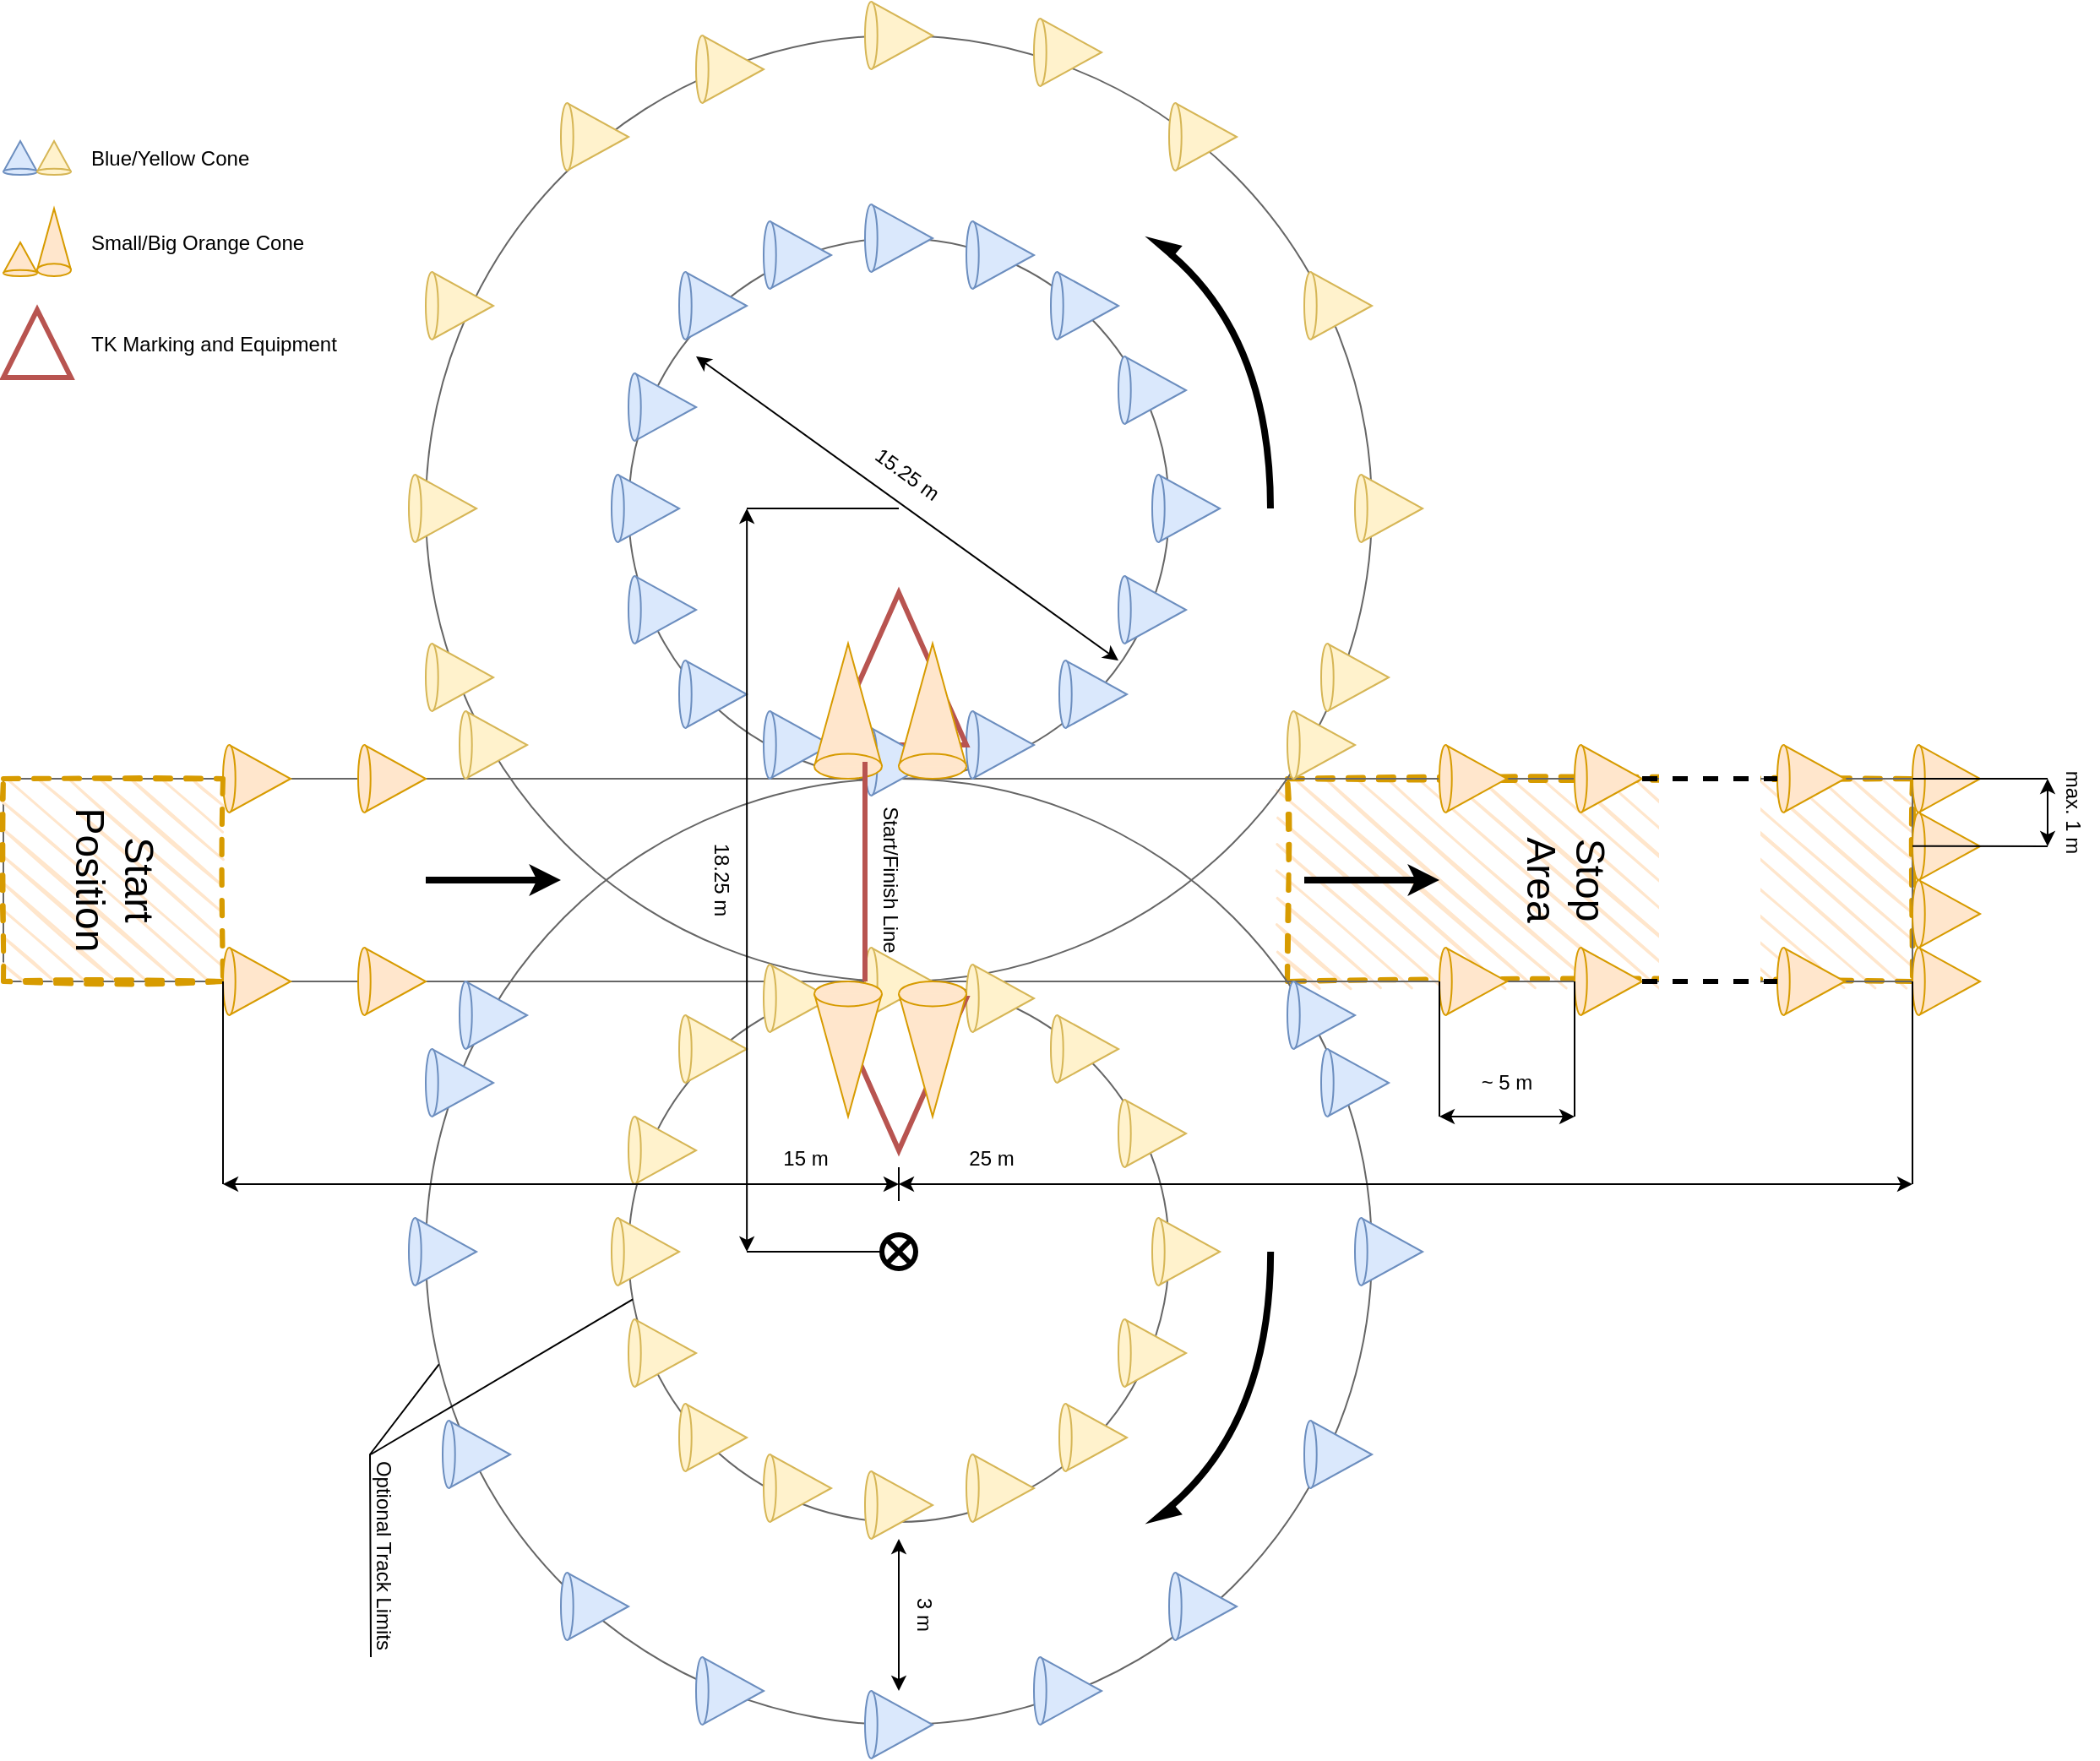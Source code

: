 <mxfile version="17.2.4" type="device"><diagram id="MuWoHAlohUoBWQjCXuMJ" name="Page-1"><mxGraphModel dx="2547" dy="1075" grid="1" gridSize="10" guides="1" tooltips="1" connect="1" arrows="1" fold="1" page="1" pageScale="1" pageWidth="827" pageHeight="1169" math="0" shadow="0"><root><mxCell id="0"/><mxCell id="1" parent="0"/><mxCell id="T4EGr6HUUiXSHYxvenh9-151" value="" style="group;rotation=90;" vertex="1" connectable="0" parent="1"><mxGeometry x="100" y="-60" width="1040" height="1240" as="geometry"/></mxCell><mxCell id="T4EGr6HUUiXSHYxvenh9-90" value="" style="rounded=0;whiteSpace=wrap;html=1;dashed=1;strokeWidth=3;fillColor=#ffe6cc;sketch=1;glass=0;strokeColor=#d79b00;rotation=90;" vertex="1" parent="T4EGr6HUUiXSHYxvenh9-151"><mxGeometry x="785" y="435" width="120" height="370" as="geometry"/></mxCell><mxCell id="T4EGr6HUUiXSHYxvenh9-86" value="" style="rounded=0;whiteSpace=wrap;html=1;sketch=0;strokeColor=#666666;strokeWidth=1;fillColor=none;fontColor=#333333;rotation=90;" vertex="1" parent="T4EGr6HUUiXSHYxvenh9-151"><mxGeometry x="405" y="55" width="120" height="1130" as="geometry"/></mxCell><mxCell id="T4EGr6HUUiXSHYxvenh9-7" value="" style="ellipse;whiteSpace=wrap;html=1;aspect=fixed;fillColor=none;strokeColor=#666666;sketch=0;fontColor=#333333;rotation=90;" vertex="1" parent="T4EGr6HUUiXSHYxvenh9-151"><mxGeometry x="150" y="560" width="560" height="560" as="geometry"/></mxCell><mxCell id="T4EGr6HUUiXSHYxvenh9-1" value="" style="verticalLabelPosition=bottom;verticalAlign=top;html=1;shape=mxgraph.basic.cone;fillColor=#ffe6cc;strokeColor=#d79b00;rotation=90;" vertex="1" parent="T4EGr6HUUiXSHYxvenh9-151"><mxGeometry x="30" y="540" width="40" height="40" as="geometry"/></mxCell><mxCell id="T4EGr6HUUiXSHYxvenh9-8" value="" style="ellipse;whiteSpace=wrap;html=1;aspect=fixed;fillColor=none;fontColor=#333333;strokeColor=#666666;rotation=90;" vertex="1" parent="T4EGr6HUUiXSHYxvenh9-151"><mxGeometry x="150" y="120" width="560" height="560" as="geometry"/></mxCell><mxCell id="oz5WxTa_yikLA2aM4Ti5-54" value="" style="rounded=0;whiteSpace=wrap;html=1;dashed=1;strokeWidth=3;fillColor=#ffe6cc;sketch=1;glass=0;strokeColor=#d79b00;rotation=90;" parent="T4EGr6HUUiXSHYxvenh9-151" vertex="1"><mxGeometry x="-95" y="555" width="120" height="130" as="geometry"/></mxCell><mxCell id="T4EGr6HUUiXSHYxvenh9-2" value="" style="verticalLabelPosition=bottom;verticalAlign=top;html=1;shape=mxgraph.basic.cone;fillColor=#ffe6cc;strokeColor=#d79b00;rotation=90;" vertex="1" parent="T4EGr6HUUiXSHYxvenh9-151"><mxGeometry x="30" y="660" width="40" height="40" as="geometry"/></mxCell><mxCell id="T4EGr6HUUiXSHYxvenh9-3" value="" style="verticalLabelPosition=bottom;verticalAlign=top;html=1;shape=mxgraph.basic.cone;fillColor=#ffe6cc;strokeColor=#d79b00;rotation=90;" vertex="1" parent="T4EGr6HUUiXSHYxvenh9-151"><mxGeometry x="110" y="540" width="40" height="40" as="geometry"/></mxCell><mxCell id="T4EGr6HUUiXSHYxvenh9-4" value="" style="verticalLabelPosition=bottom;verticalAlign=top;html=1;shape=mxgraph.basic.cone;fillColor=#ffe6cc;strokeColor=#d79b00;rotation=90;" vertex="1" parent="T4EGr6HUUiXSHYxvenh9-151"><mxGeometry x="110" y="660" width="40" height="40" as="geometry"/></mxCell><mxCell id="T4EGr6HUUiXSHYxvenh9-5" value="" style="ellipse;whiteSpace=wrap;html=1;aspect=fixed;fillColor=none;fontColor=#333333;strokeColor=#666666;rotation=90;" vertex="1" parent="T4EGr6HUUiXSHYxvenh9-151"><mxGeometry x="270" y="680" width="320" height="320" as="geometry"/></mxCell><mxCell id="T4EGr6HUUiXSHYxvenh9-9" value="" style="ellipse;whiteSpace=wrap;html=1;aspect=fixed;fillColor=none;fontColor=#333333;strokeColor=#666666;rotation=90;" vertex="1" parent="T4EGr6HUUiXSHYxvenh9-151"><mxGeometry x="270" y="240" width="320" height="320" as="geometry"/></mxCell><mxCell id="T4EGr6HUUiXSHYxvenh9-10" value="" style="verticalLabelPosition=bottom;verticalAlign=top;html=1;shape=mxgraph.basic.cone;fillColor=#fff2cc;strokeColor=#d6b656;rotation=90;" vertex="1" parent="T4EGr6HUUiXSHYxvenh9-151"><mxGeometry x="170" y="520" width="40" height="40" as="geometry"/></mxCell><mxCell id="T4EGr6HUUiXSHYxvenh9-11" value="" style="verticalLabelPosition=bottom;verticalAlign=top;html=1;shape=mxgraph.basic.cone;fillColor=#fff2cc;strokeColor=#d6b656;rotation=90;" vertex="1" parent="T4EGr6HUUiXSHYxvenh9-151"><mxGeometry x="150" y="480" width="40" height="40" as="geometry"/></mxCell><mxCell id="T4EGr6HUUiXSHYxvenh9-12" value="" style="verticalLabelPosition=bottom;verticalAlign=top;html=1;shape=mxgraph.basic.cone;fillColor=#dae8fc;strokeColor=#6c8ebf;rotation=90;" vertex="1" parent="T4EGr6HUUiXSHYxvenh9-151"><mxGeometry x="170" y="680" width="40" height="40" as="geometry"/></mxCell><mxCell id="T4EGr6HUUiXSHYxvenh9-13" value="" style="verticalLabelPosition=bottom;verticalAlign=top;html=1;shape=mxgraph.basic.cone;fillColor=#dae8fc;strokeColor=#6c8ebf;rotation=90;" vertex="1" parent="T4EGr6HUUiXSHYxvenh9-151"><mxGeometry x="150" y="720" width="40" height="40" as="geometry"/></mxCell><mxCell id="T4EGr6HUUiXSHYxvenh9-14" value="" style="verticalLabelPosition=bottom;verticalAlign=top;html=1;shape=mxgraph.basic.cone;fillColor=#fff2cc;strokeColor=#d6b656;rotation=90;" vertex="1" parent="T4EGr6HUUiXSHYxvenh9-151"><mxGeometry x="660" y="520" width="40" height="40" as="geometry"/></mxCell><mxCell id="T4EGr6HUUiXSHYxvenh9-15" value="" style="verticalLabelPosition=bottom;verticalAlign=top;html=1;shape=mxgraph.basic.cone;fillColor=#fff2cc;strokeColor=#d6b656;rotation=90;" vertex="1" parent="T4EGr6HUUiXSHYxvenh9-151"><mxGeometry x="680" y="480" width="40" height="40" as="geometry"/></mxCell><mxCell id="T4EGr6HUUiXSHYxvenh9-16" value="" style="verticalLabelPosition=bottom;verticalAlign=top;html=1;shape=mxgraph.basic.cone;fillColor=#dae8fc;strokeColor=#6c8ebf;rotation=90;" vertex="1" parent="T4EGr6HUUiXSHYxvenh9-151"><mxGeometry x="660" y="680" width="40" height="40" as="geometry"/></mxCell><mxCell id="T4EGr6HUUiXSHYxvenh9-17" value="" style="verticalLabelPosition=bottom;verticalAlign=top;html=1;shape=mxgraph.basic.cone;fillColor=#dae8fc;strokeColor=#6c8ebf;rotation=90;" vertex="1" parent="T4EGr6HUUiXSHYxvenh9-151"><mxGeometry x="680" y="720" width="40" height="40" as="geometry"/></mxCell><mxCell id="T4EGr6HUUiXSHYxvenh9-18" value="" style="verticalLabelPosition=bottom;verticalAlign=top;html=1;shape=mxgraph.basic.cone;fillColor=#dae8fc;strokeColor=#6c8ebf;rotation=90;" vertex="1" parent="T4EGr6HUUiXSHYxvenh9-151"><mxGeometry x="700" y="820" width="40" height="40" as="geometry"/></mxCell><mxCell id="T4EGr6HUUiXSHYxvenh9-19" value="" style="verticalLabelPosition=bottom;verticalAlign=top;html=1;shape=mxgraph.basic.cone;fillColor=#dae8fc;strokeColor=#6c8ebf;rotation=90;" vertex="1" parent="T4EGr6HUUiXSHYxvenh9-151"><mxGeometry x="140" y="820" width="40" height="40" as="geometry"/></mxCell><mxCell id="T4EGr6HUUiXSHYxvenh9-20" value="" style="verticalLabelPosition=bottom;verticalAlign=top;html=1;shape=mxgraph.basic.cone;fillColor=#dae8fc;strokeColor=#6c8ebf;rotation=90;" vertex="1" parent="T4EGr6HUUiXSHYxvenh9-151"><mxGeometry x="410" y="1100" width="40" height="40" as="geometry"/></mxCell><mxCell id="T4EGr6HUUiXSHYxvenh9-21" value="" style="verticalLabelPosition=bottom;verticalAlign=top;html=1;shape=mxgraph.basic.cone;fillColor=#dae8fc;strokeColor=#6c8ebf;rotation=90;" vertex="1" parent="T4EGr6HUUiXSHYxvenh9-151"><mxGeometry x="510" y="1080" width="40" height="40" as="geometry"/></mxCell><mxCell id="T4EGr6HUUiXSHYxvenh9-22" value="" style="verticalLabelPosition=bottom;verticalAlign=top;html=1;shape=mxgraph.basic.cone;fillColor=#dae8fc;strokeColor=#6c8ebf;rotation=90;" vertex="1" parent="T4EGr6HUUiXSHYxvenh9-151"><mxGeometry x="590" y="1030" width="40" height="40" as="geometry"/></mxCell><mxCell id="T4EGr6HUUiXSHYxvenh9-23" value="" style="verticalLabelPosition=bottom;verticalAlign=top;html=1;shape=mxgraph.basic.cone;fillColor=#dae8fc;strokeColor=#6c8ebf;rotation=90;" vertex="1" parent="T4EGr6HUUiXSHYxvenh9-151"><mxGeometry x="670" y="940" width="40" height="40" as="geometry"/></mxCell><mxCell id="T4EGr6HUUiXSHYxvenh9-24" value="" style="verticalLabelPosition=bottom;verticalAlign=top;html=1;shape=mxgraph.basic.cone;fillColor=#dae8fc;strokeColor=#6c8ebf;rotation=90;" vertex="1" parent="T4EGr6HUUiXSHYxvenh9-151"><mxGeometry x="310" y="1080" width="40" height="40" as="geometry"/></mxCell><mxCell id="T4EGr6HUUiXSHYxvenh9-25" value="" style="verticalLabelPosition=bottom;verticalAlign=top;html=1;shape=mxgraph.basic.cone;fillColor=#dae8fc;strokeColor=#6c8ebf;rotation=90;" vertex="1" parent="T4EGr6HUUiXSHYxvenh9-151"><mxGeometry x="230" y="1030" width="40" height="40" as="geometry"/></mxCell><mxCell id="T4EGr6HUUiXSHYxvenh9-26" value="" style="verticalLabelPosition=bottom;verticalAlign=top;html=1;shape=mxgraph.basic.cone;fillColor=#dae8fc;strokeColor=#6c8ebf;rotation=90;" vertex="1" parent="T4EGr6HUUiXSHYxvenh9-151"><mxGeometry x="160" y="940" width="40" height="40" as="geometry"/></mxCell><mxCell id="T4EGr6HUUiXSHYxvenh9-27" value="" style="verticalLabelPosition=bottom;verticalAlign=top;html=1;shape=mxgraph.basic.cone;fillColor=#fff2cc;strokeColor=#d6b656;rotation=90;" vertex="1" parent="T4EGr6HUUiXSHYxvenh9-151"><mxGeometry x="140" y="380" width="40" height="40" as="geometry"/></mxCell><mxCell id="T4EGr6HUUiXSHYxvenh9-28" value="" style="verticalLabelPosition=bottom;verticalAlign=top;html=1;shape=mxgraph.basic.cone;fillColor=#fff2cc;strokeColor=#d6b656;rotation=90;" vertex="1" parent="T4EGr6HUUiXSHYxvenh9-151"><mxGeometry x="700" y="380" width="40" height="40" as="geometry"/></mxCell><mxCell id="T4EGr6HUUiXSHYxvenh9-29" value="" style="verticalLabelPosition=bottom;verticalAlign=top;html=1;shape=mxgraph.basic.cone;fillColor=#fff2cc;strokeColor=#d6b656;rotation=90;" vertex="1" parent="T4EGr6HUUiXSHYxvenh9-151"><mxGeometry x="410" y="100" width="40" height="40" as="geometry"/></mxCell><mxCell id="T4EGr6HUUiXSHYxvenh9-30" value="" style="verticalLabelPosition=bottom;verticalAlign=top;html=1;shape=mxgraph.basic.cone;fillColor=#fff2cc;strokeColor=#d6b656;rotation=90;" vertex="1" parent="T4EGr6HUUiXSHYxvenh9-151"><mxGeometry x="510" y="110" width="40" height="40" as="geometry"/></mxCell><mxCell id="T4EGr6HUUiXSHYxvenh9-31" value="" style="verticalLabelPosition=bottom;verticalAlign=top;html=1;shape=mxgraph.basic.cone;fillColor=#fff2cc;strokeColor=#d6b656;rotation=90;" vertex="1" parent="T4EGr6HUUiXSHYxvenh9-151"><mxGeometry x="590" y="160" width="40" height="40" as="geometry"/></mxCell><mxCell id="T4EGr6HUUiXSHYxvenh9-32" value="" style="verticalLabelPosition=bottom;verticalAlign=top;html=1;shape=mxgraph.basic.cone;fillColor=#fff2cc;strokeColor=#d6b656;rotation=90;" vertex="1" parent="T4EGr6HUUiXSHYxvenh9-151"><mxGeometry x="670" y="260" width="40" height="40" as="geometry"/></mxCell><mxCell id="T4EGr6HUUiXSHYxvenh9-33" value="" style="verticalLabelPosition=bottom;verticalAlign=top;html=1;shape=mxgraph.basic.cone;fillColor=#fff2cc;strokeColor=#d6b656;rotation=90;" vertex="1" parent="T4EGr6HUUiXSHYxvenh9-151"><mxGeometry x="310" y="120" width="40" height="40" as="geometry"/></mxCell><mxCell id="T4EGr6HUUiXSHYxvenh9-34" value="" style="verticalLabelPosition=bottom;verticalAlign=top;html=1;shape=mxgraph.basic.cone;fillColor=#fff2cc;strokeColor=#d6b656;rotation=90;" vertex="1" parent="T4EGr6HUUiXSHYxvenh9-151"><mxGeometry x="230" y="160" width="40" height="40" as="geometry"/></mxCell><mxCell id="T4EGr6HUUiXSHYxvenh9-35" value="" style="verticalLabelPosition=bottom;verticalAlign=top;html=1;shape=mxgraph.basic.cone;fillColor=#fff2cc;strokeColor=#d6b656;rotation=90;" vertex="1" parent="T4EGr6HUUiXSHYxvenh9-151"><mxGeometry x="150" y="260" width="40" height="40" as="geometry"/></mxCell><mxCell id="T4EGr6HUUiXSHYxvenh9-36" value="" style="verticalLabelPosition=bottom;verticalAlign=top;html=1;shape=mxgraph.basic.cone;fillColor=#dae8fc;strokeColor=#6c8ebf;rotation=90;" vertex="1" parent="T4EGr6HUUiXSHYxvenh9-151"><mxGeometry x="410" y="220" width="40" height="40" as="geometry"/></mxCell><mxCell id="T4EGr6HUUiXSHYxvenh9-38" value="" style="verticalLabelPosition=bottom;verticalAlign=top;html=1;shape=mxgraph.basic.cone;fillColor=#dae8fc;strokeColor=#6c8ebf;rotation=90;" vertex="1" parent="T4EGr6HUUiXSHYxvenh9-151"><mxGeometry x="260" y="380" width="40" height="40" as="geometry"/></mxCell><mxCell id="T4EGr6HUUiXSHYxvenh9-39" value="" style="verticalLabelPosition=bottom;verticalAlign=top;html=1;shape=mxgraph.basic.cone;fillColor=#dae8fc;strokeColor=#6c8ebf;rotation=90;" vertex="1" parent="T4EGr6HUUiXSHYxvenh9-151"><mxGeometry x="580" y="380" width="40" height="40" as="geometry"/></mxCell><mxCell id="T4EGr6HUUiXSHYxvenh9-40" value="" style="verticalLabelPosition=bottom;verticalAlign=top;html=1;shape=mxgraph.basic.cone;fillColor=#dae8fc;strokeColor=#6c8ebf;rotation=90;" vertex="1" parent="T4EGr6HUUiXSHYxvenh9-151"><mxGeometry x="350" y="230" width="40" height="40" as="geometry"/></mxCell><mxCell id="T4EGr6HUUiXSHYxvenh9-41" value="" style="verticalLabelPosition=bottom;verticalAlign=top;html=1;shape=mxgraph.basic.cone;fillColor=#dae8fc;strokeColor=#6c8ebf;rotation=90;" vertex="1" parent="T4EGr6HUUiXSHYxvenh9-151"><mxGeometry x="300" y="260" width="40" height="40" as="geometry"/></mxCell><mxCell id="T4EGr6HUUiXSHYxvenh9-42" value="" style="verticalLabelPosition=bottom;verticalAlign=top;html=1;shape=mxgraph.basic.cone;fillColor=#dae8fc;strokeColor=#6c8ebf;rotation=90;" vertex="1" parent="T4EGr6HUUiXSHYxvenh9-151"><mxGeometry x="270" y="320" width="40" height="40" as="geometry"/></mxCell><mxCell id="T4EGr6HUUiXSHYxvenh9-43" value="" style="verticalLabelPosition=bottom;verticalAlign=top;html=1;shape=mxgraph.basic.cone;fillColor=#dae8fc;strokeColor=#6c8ebf;rotation=90;" vertex="1" parent="T4EGr6HUUiXSHYxvenh9-151"><mxGeometry x="470" y="230" width="40" height="40" as="geometry"/></mxCell><mxCell id="T4EGr6HUUiXSHYxvenh9-44" value="" style="verticalLabelPosition=bottom;verticalAlign=top;html=1;shape=mxgraph.basic.cone;fillColor=#dae8fc;strokeColor=#6c8ebf;rotation=90;" vertex="1" parent="T4EGr6HUUiXSHYxvenh9-151"><mxGeometry x="520" y="260" width="40" height="40" as="geometry"/></mxCell><mxCell id="T4EGr6HUUiXSHYxvenh9-45" value="" style="verticalLabelPosition=bottom;verticalAlign=top;html=1;shape=mxgraph.basic.cone;fillColor=#dae8fc;strokeColor=#6c8ebf;rotation=90;" vertex="1" parent="T4EGr6HUUiXSHYxvenh9-151"><mxGeometry x="560" y="310" width="40" height="40" as="geometry"/></mxCell><mxCell id="T4EGr6HUUiXSHYxvenh9-46" value="" style="verticalLabelPosition=bottom;verticalAlign=top;html=1;shape=mxgraph.basic.cone;fillColor=#dae8fc;strokeColor=#6c8ebf;rotation=90;" vertex="1" parent="T4EGr6HUUiXSHYxvenh9-151"><mxGeometry x="560" y="440" width="40" height="40" as="geometry"/></mxCell><mxCell id="T4EGr6HUUiXSHYxvenh9-47" value="" style="verticalLabelPosition=bottom;verticalAlign=top;html=1;shape=mxgraph.basic.cone;fillColor=#dae8fc;strokeColor=#6c8ebf;rotation=90;" vertex="1" parent="T4EGr6HUUiXSHYxvenh9-151"><mxGeometry x="525" y="490" width="40" height="40" as="geometry"/></mxCell><mxCell id="T4EGr6HUUiXSHYxvenh9-48" value="" style="verticalLabelPosition=bottom;verticalAlign=top;html=1;shape=mxgraph.basic.cone;fillColor=#dae8fc;strokeColor=#6c8ebf;rotation=90;" vertex="1" parent="T4EGr6HUUiXSHYxvenh9-151"><mxGeometry x="470" y="520" width="40" height="40" as="geometry"/></mxCell><mxCell id="T4EGr6HUUiXSHYxvenh9-49" value="" style="verticalLabelPosition=bottom;verticalAlign=top;html=1;shape=mxgraph.basic.cone;fillColor=#dae8fc;strokeColor=#6c8ebf;rotation=90;" vertex="1" parent="T4EGr6HUUiXSHYxvenh9-151"><mxGeometry x="270" y="440" width="40" height="40" as="geometry"/></mxCell><mxCell id="T4EGr6HUUiXSHYxvenh9-50" value="" style="verticalLabelPosition=bottom;verticalAlign=top;html=1;shape=mxgraph.basic.cone;fillColor=#dae8fc;strokeColor=#6c8ebf;rotation=90;" vertex="1" parent="T4EGr6HUUiXSHYxvenh9-151"><mxGeometry x="300" y="490" width="40" height="40" as="geometry"/></mxCell><mxCell id="T4EGr6HUUiXSHYxvenh9-51" value="" style="verticalLabelPosition=bottom;verticalAlign=top;html=1;shape=mxgraph.basic.cone;fillColor=#dae8fc;strokeColor=#6c8ebf;rotation=90;" vertex="1" parent="T4EGr6HUUiXSHYxvenh9-151"><mxGeometry x="350" y="520" width="40" height="40" as="geometry"/></mxCell><mxCell id="T4EGr6HUUiXSHYxvenh9-53" value="" style="verticalLabelPosition=bottom;verticalAlign=top;html=1;shape=mxgraph.basic.cone;fillColor=#fff2cc;strokeColor=#d6b656;rotation=90;" vertex="1" parent="T4EGr6HUUiXSHYxvenh9-151"><mxGeometry x="410" y="970" width="40" height="40" as="geometry"/></mxCell><mxCell id="T4EGr6HUUiXSHYxvenh9-54" value="" style="verticalLabelPosition=bottom;verticalAlign=top;html=1;shape=mxgraph.basic.cone;fillColor=#fff2cc;strokeColor=#d6b656;rotation=90;" vertex="1" parent="T4EGr6HUUiXSHYxvenh9-151"><mxGeometry x="260" y="820" width="40" height="40" as="geometry"/></mxCell><mxCell id="T4EGr6HUUiXSHYxvenh9-55" value="" style="verticalLabelPosition=bottom;verticalAlign=top;html=1;shape=mxgraph.basic.cone;fillColor=#fff2cc;strokeColor=#d6b656;rotation=90;" vertex="1" parent="T4EGr6HUUiXSHYxvenh9-151"><mxGeometry x="580" y="820" width="40" height="40" as="geometry"/></mxCell><mxCell id="T4EGr6HUUiXSHYxvenh9-56" value="" style="verticalLabelPosition=bottom;verticalAlign=top;html=1;shape=mxgraph.basic.cone;fillColor=#fff2cc;strokeColor=#d6b656;rotation=90;" vertex="1" parent="T4EGr6HUUiXSHYxvenh9-151"><mxGeometry x="350" y="670" width="40" height="40" as="geometry"/></mxCell><mxCell id="T4EGr6HUUiXSHYxvenh9-57" value="" style="verticalLabelPosition=bottom;verticalAlign=top;html=1;shape=mxgraph.basic.cone;fillColor=#fff2cc;strokeColor=#d6b656;rotation=90;" vertex="1" parent="T4EGr6HUUiXSHYxvenh9-151"><mxGeometry x="300" y="700" width="40" height="40" as="geometry"/></mxCell><mxCell id="T4EGr6HUUiXSHYxvenh9-58" value="" style="verticalLabelPosition=bottom;verticalAlign=top;html=1;shape=mxgraph.basic.cone;fillColor=#fff2cc;strokeColor=#d6b656;rotation=90;" vertex="1" parent="T4EGr6HUUiXSHYxvenh9-151"><mxGeometry x="270" y="760" width="40" height="40" as="geometry"/></mxCell><mxCell id="T4EGr6HUUiXSHYxvenh9-59" value="" style="verticalLabelPosition=bottom;verticalAlign=top;html=1;shape=mxgraph.basic.cone;fillColor=#fff2cc;strokeColor=#d6b656;rotation=90;" vertex="1" parent="T4EGr6HUUiXSHYxvenh9-151"><mxGeometry x="470" y="670" width="40" height="40" as="geometry"/></mxCell><mxCell id="T4EGr6HUUiXSHYxvenh9-60" value="" style="verticalLabelPosition=bottom;verticalAlign=top;html=1;shape=mxgraph.basic.cone;fillColor=#fff2cc;strokeColor=#d6b656;rotation=90;" vertex="1" parent="T4EGr6HUUiXSHYxvenh9-151"><mxGeometry x="520" y="700" width="40" height="40" as="geometry"/></mxCell><mxCell id="T4EGr6HUUiXSHYxvenh9-61" value="" style="verticalLabelPosition=bottom;verticalAlign=top;html=1;shape=mxgraph.basic.cone;fillColor=#fff2cc;strokeColor=#d6b656;rotation=90;" vertex="1" parent="T4EGr6HUUiXSHYxvenh9-151"><mxGeometry x="560" y="750" width="40" height="40" as="geometry"/></mxCell><mxCell id="T4EGr6HUUiXSHYxvenh9-62" value="" style="verticalLabelPosition=bottom;verticalAlign=top;html=1;shape=mxgraph.basic.cone;fillColor=#fff2cc;strokeColor=#d6b656;rotation=90;" vertex="1" parent="T4EGr6HUUiXSHYxvenh9-151"><mxGeometry x="560" y="880" width="40" height="40" as="geometry"/></mxCell><mxCell id="T4EGr6HUUiXSHYxvenh9-63" value="" style="verticalLabelPosition=bottom;verticalAlign=top;html=1;shape=mxgraph.basic.cone;fillColor=#fff2cc;strokeColor=#d6b656;rotation=90;" vertex="1" parent="T4EGr6HUUiXSHYxvenh9-151"><mxGeometry x="525" y="930" width="40" height="40" as="geometry"/></mxCell><mxCell id="T4EGr6HUUiXSHYxvenh9-64" value="" style="verticalLabelPosition=bottom;verticalAlign=top;html=1;shape=mxgraph.basic.cone;fillColor=#fff2cc;strokeColor=#d6b656;rotation=90;" vertex="1" parent="T4EGr6HUUiXSHYxvenh9-151"><mxGeometry x="470" y="960" width="40" height="40" as="geometry"/></mxCell><mxCell id="T4EGr6HUUiXSHYxvenh9-65" value="" style="verticalLabelPosition=bottom;verticalAlign=top;html=1;shape=mxgraph.basic.cone;fillColor=#fff2cc;strokeColor=#d6b656;rotation=90;" vertex="1" parent="T4EGr6HUUiXSHYxvenh9-151"><mxGeometry x="270" y="880" width="40" height="40" as="geometry"/></mxCell><mxCell id="T4EGr6HUUiXSHYxvenh9-66" value="" style="verticalLabelPosition=bottom;verticalAlign=top;html=1;shape=mxgraph.basic.cone;fillColor=#fff2cc;strokeColor=#d6b656;rotation=90;" vertex="1" parent="T4EGr6HUUiXSHYxvenh9-151"><mxGeometry x="300" y="930" width="40" height="40" as="geometry"/></mxCell><mxCell id="T4EGr6HUUiXSHYxvenh9-67" value="" style="verticalLabelPosition=bottom;verticalAlign=top;html=1;shape=mxgraph.basic.cone;fillColor=#fff2cc;strokeColor=#d6b656;rotation=90;" vertex="1" parent="T4EGr6HUUiXSHYxvenh9-151"><mxGeometry x="350" y="960" width="40" height="40" as="geometry"/></mxCell><mxCell id="T4EGr6HUUiXSHYxvenh9-74" value="" style="triangle;whiteSpace=wrap;html=1;rotation=-90;fillColor=none;strokeColor=#b85450;strokeWidth=3;" vertex="1" parent="T4EGr6HUUiXSHYxvenh9-151"><mxGeometry x="385" y="455" width="90" height="80" as="geometry"/></mxCell><mxCell id="T4EGr6HUUiXSHYxvenh9-37" value="" style="verticalLabelPosition=bottom;verticalAlign=top;html=1;shape=mxgraph.basic.cone;fillColor=#dae8fc;strokeColor=#6c8ebf;flipH=1;flipV=0;rotation=90;" vertex="1" parent="T4EGr6HUUiXSHYxvenh9-151"><mxGeometry x="410" y="530" width="40" height="40" as="geometry"/></mxCell><mxCell id="T4EGr6HUUiXSHYxvenh9-72" value="" style="verticalLabelPosition=bottom;verticalAlign=top;html=1;shape=mxgraph.basic.cone;fillColor=#ffe6cc;strokeColor=#d79b00;rotation=0;" vertex="1" parent="T4EGr6HUUiXSHYxvenh9-151"><mxGeometry x="430" y="480" width="40" height="80" as="geometry"/></mxCell><mxCell id="T4EGr6HUUiXSHYxvenh9-71" value="" style="verticalLabelPosition=bottom;verticalAlign=top;html=1;shape=mxgraph.basic.cone;fillColor=#ffe6cc;strokeColor=#d79b00;rotation=0;" vertex="1" parent="T4EGr6HUUiXSHYxvenh9-151"><mxGeometry x="380" y="480" width="40" height="80" as="geometry"/></mxCell><mxCell id="T4EGr6HUUiXSHYxvenh9-75" value="" style="triangle;whiteSpace=wrap;html=1;rotation=-90;fillColor=none;strokeColor=#b85450;strokeWidth=3;flipH=1;" vertex="1" parent="T4EGr6HUUiXSHYxvenh9-151"><mxGeometry x="385" y="695" width="90" height="80" as="geometry"/></mxCell><mxCell id="T4EGr6HUUiXSHYxvenh9-52" value="" style="verticalLabelPosition=bottom;verticalAlign=top;html=1;shape=mxgraph.basic.cone;fillColor=#fff2cc;strokeColor=#d6b656;rotation=90;" vertex="1" parent="T4EGr6HUUiXSHYxvenh9-151"><mxGeometry x="410" y="660" width="40" height="40" as="geometry"/></mxCell><mxCell id="T4EGr6HUUiXSHYxvenh9-69" value="" style="verticalLabelPosition=bottom;verticalAlign=top;html=1;shape=mxgraph.basic.cone;fillColor=#ffe6cc;strokeColor=#d79b00;rotation=180;" vertex="1" parent="T4EGr6HUUiXSHYxvenh9-151"><mxGeometry x="430" y="680" width="40" height="80" as="geometry"/></mxCell><mxCell id="T4EGr6HUUiXSHYxvenh9-70" value="" style="verticalLabelPosition=bottom;verticalAlign=top;html=1;shape=mxgraph.basic.cone;fillColor=#ffe6cc;strokeColor=#d79b00;rotation=180;" vertex="1" parent="T4EGr6HUUiXSHYxvenh9-151"><mxGeometry x="380" y="680" width="40" height="80" as="geometry"/></mxCell><mxCell id="T4EGr6HUUiXSHYxvenh9-76" value="" style="verticalLabelPosition=bottom;verticalAlign=top;html=1;shape=mxgraph.basic.cone;fillColor=#ffe6cc;strokeColor=#d79b00;rotation=90;" vertex="1" parent="T4EGr6HUUiXSHYxvenh9-151"><mxGeometry x="750" y="540" width="40" height="40" as="geometry"/></mxCell><mxCell id="T4EGr6HUUiXSHYxvenh9-77" value="" style="verticalLabelPosition=bottom;verticalAlign=top;html=1;shape=mxgraph.basic.cone;fillColor=#ffe6cc;strokeColor=#d79b00;rotation=90;" vertex="1" parent="T4EGr6HUUiXSHYxvenh9-151"><mxGeometry x="750" y="660" width="40" height="40" as="geometry"/></mxCell><mxCell id="T4EGr6HUUiXSHYxvenh9-78" value="" style="verticalLabelPosition=bottom;verticalAlign=top;html=1;shape=mxgraph.basic.cone;fillColor=#ffe6cc;strokeColor=#d79b00;rotation=90;" vertex="1" parent="T4EGr6HUUiXSHYxvenh9-151"><mxGeometry x="950" y="540" width="40" height="40" as="geometry"/></mxCell><mxCell id="T4EGr6HUUiXSHYxvenh9-79" value="" style="verticalLabelPosition=bottom;verticalAlign=top;html=1;shape=mxgraph.basic.cone;fillColor=#ffe6cc;strokeColor=#d79b00;rotation=90;" vertex="1" parent="T4EGr6HUUiXSHYxvenh9-151"><mxGeometry x="950" y="660" width="40" height="40" as="geometry"/></mxCell><mxCell id="T4EGr6HUUiXSHYxvenh9-80" value="" style="verticalLabelPosition=bottom;verticalAlign=top;html=1;shape=mxgraph.basic.cone;fillColor=#ffe6cc;strokeColor=#d79b00;rotation=90;" vertex="1" parent="T4EGr6HUUiXSHYxvenh9-151"><mxGeometry x="1030" y="540" width="40" height="40" as="geometry"/></mxCell><mxCell id="T4EGr6HUUiXSHYxvenh9-81" value="" style="verticalLabelPosition=bottom;verticalAlign=top;html=1;shape=mxgraph.basic.cone;fillColor=#ffe6cc;strokeColor=#d79b00;rotation=90;" vertex="1" parent="T4EGr6HUUiXSHYxvenh9-151"><mxGeometry x="1030" y="660" width="40" height="40" as="geometry"/></mxCell><mxCell id="T4EGr6HUUiXSHYxvenh9-83" value="" style="verticalLabelPosition=bottom;verticalAlign=top;html=1;shape=mxgraph.basic.cone;fillColor=#ffe6cc;strokeColor=#d79b00;rotation=90;" vertex="1" parent="T4EGr6HUUiXSHYxvenh9-151"><mxGeometry x="1030" y="580" width="40" height="40" as="geometry"/></mxCell><mxCell id="T4EGr6HUUiXSHYxvenh9-89" value="" style="verticalLabelPosition=bottom;verticalAlign=top;html=1;shape=mxgraph.basic.cone;fillColor=#ffe6cc;strokeColor=#d79b00;rotation=90;" vertex="1" parent="T4EGr6HUUiXSHYxvenh9-151"><mxGeometry x="1030" y="620" width="40" height="40" as="geometry"/></mxCell><mxCell id="T4EGr6HUUiXSHYxvenh9-93" value="" style="endArrow=async;html=1;strokeColor=default;strokeWidth=4;curved=1;endFill=0;exitX=0.5;exitY=0.107;exitDx=0;exitDy=0;exitPerimeter=0;entryX=0.786;entryY=0.232;entryDx=0;entryDy=0;entryPerimeter=0;" edge="1" parent="T4EGr6HUUiXSHYxvenh9-151" source="T4EGr6HUUiXSHYxvenh9-7" target="T4EGr6HUUiXSHYxvenh9-7"><mxGeometry width="50" height="50" relative="1" as="geometry"><mxPoint x="650" y="1060" as="sourcePoint"/><mxPoint x="700" y="1110" as="targetPoint"/><Array as="points"><mxPoint x="650" y="940"/></Array></mxGeometry></mxCell><mxCell id="T4EGr6HUUiXSHYxvenh9-94" value="" style="endArrow=none;html=1;strokeColor=default;strokeWidth=4;curved=1;endFill=0;exitX=0.5;exitY=0.107;exitDx=0;exitDy=0;exitPerimeter=0;entryX=0.786;entryY=0.232;entryDx=0;entryDy=0;entryPerimeter=0;startArrow=async;startFill=0;" edge="1" parent="T4EGr6HUUiXSHYxvenh9-151"><mxGeometry width="50" height="50" relative="1" as="geometry"><mxPoint x="580" y="240" as="sourcePoint"/><mxPoint x="650" y="400" as="targetPoint"/><Array as="points"><mxPoint x="650" y="300"/></Array></mxGeometry></mxCell><mxCell id="T4EGr6HUUiXSHYxvenh9-96" value="" style="endArrow=classic;html=1;strokeColor=default;strokeWidth=4;curved=1;" edge="1" parent="T4EGr6HUUiXSHYxvenh9-151"><mxGeometry width="50" height="50" relative="1" as="geometry"><mxPoint x="150" y="620" as="sourcePoint"/><mxPoint x="230" y="620" as="targetPoint"/></mxGeometry></mxCell><mxCell id="T4EGr6HUUiXSHYxvenh9-97" value="" style="endArrow=classic;html=1;strokeColor=default;strokeWidth=4;curved=1;entryX=0.5;entryY=0.65;entryDx=0;entryDy=0;entryPerimeter=0;" edge="1" parent="T4EGr6HUUiXSHYxvenh9-151"><mxGeometry width="50" height="50" relative="1" as="geometry"><mxPoint x="670" y="620" as="sourcePoint"/><mxPoint x="750" y="620" as="targetPoint"/></mxGeometry></mxCell><mxCell id="T4EGr6HUUiXSHYxvenh9-99" value="" style="verticalLabelPosition=bottom;verticalAlign=top;html=1;shape=mxgraph.basic.cone;fillColor=#ffe6cc;strokeColor=#d79b00;rotation=90;" vertex="1" parent="T4EGr6HUUiXSHYxvenh9-151"><mxGeometry x="830" y="660" width="40" height="40" as="geometry"/></mxCell><mxCell id="T4EGr6HUUiXSHYxvenh9-100" value="" style="verticalLabelPosition=bottom;verticalAlign=top;html=1;shape=mxgraph.basic.cone;fillColor=#ffe6cc;strokeColor=#d79b00;rotation=90;" vertex="1" parent="T4EGr6HUUiXSHYxvenh9-151"><mxGeometry x="830" y="540" width="40" height="40" as="geometry"/></mxCell><mxCell id="T4EGr6HUUiXSHYxvenh9-105" value="" style="rounded=0;whiteSpace=wrap;html=1;strokeColor=none;strokeWidth=3;fillColor=default;rotation=90;" vertex="1" parent="T4EGr6HUUiXSHYxvenh9-151"><mxGeometry x="840" y="590" width="140" height="60" as="geometry"/></mxCell><mxCell id="T4EGr6HUUiXSHYxvenh9-106" value="" style="endArrow=none;html=1;rounded=1;strokeColor=default;strokeWidth=3;dashed=1;exitX=0.5;exitY=0;exitDx=0;exitDy=0;exitPerimeter=0;entryX=0.5;entryY=1;entryDx=0;entryDy=0;entryPerimeter=0;" edge="1" parent="T4EGr6HUUiXSHYxvenh9-151" source="T4EGr6HUUiXSHYxvenh9-100" target="T4EGr6HUUiXSHYxvenh9-78"><mxGeometry width="50" height="50" relative="1" as="geometry"><mxPoint x="900" y="460" as="sourcePoint"/><mxPoint x="950" y="510" as="targetPoint"/></mxGeometry></mxCell><mxCell id="T4EGr6HUUiXSHYxvenh9-107" value="" style="endArrow=none;html=1;rounded=1;strokeColor=default;strokeWidth=3;dashed=1;exitX=0.5;exitY=0;exitDx=0;exitDy=0;exitPerimeter=0;entryX=0.5;entryY=1;entryDx=0;entryDy=0;entryPerimeter=0;" edge="1" parent="T4EGr6HUUiXSHYxvenh9-151"><mxGeometry width="50" height="50" relative="1" as="geometry"><mxPoint x="870" y="680" as="sourcePoint"/><mxPoint x="950" y="680" as="targetPoint"/></mxGeometry></mxCell><mxCell id="T4EGr6HUUiXSHYxvenh9-110" value="" style="shape=sumEllipse;perimeter=ellipsePerimeter;whiteSpace=wrap;html=1;backgroundOutline=1;strokeColor=default;strokeWidth=3;fillColor=default;rotation=90;" vertex="1" parent="T4EGr6HUUiXSHYxvenh9-151"><mxGeometry x="420" y="830" width="20" height="20" as="geometry"/></mxCell><mxCell id="T4EGr6HUUiXSHYxvenh9-111" value="Stop Area" style="text;html=1;strokeColor=none;fillColor=none;align=center;verticalAlign=middle;whiteSpace=wrap;rounded=0;glass=0;dashed=1;sketch=1;fontSize=24;rotation=90;" vertex="1" parent="T4EGr6HUUiXSHYxvenh9-151"><mxGeometry x="775" y="605" width="100" height="30" as="geometry"/></mxCell><mxCell id="T4EGr6HUUiXSHYxvenh9-112" value="Start Position" style="text;html=1;strokeColor=none;fillColor=none;align=center;verticalAlign=middle;whiteSpace=wrap;rounded=0;glass=0;dashed=1;sketch=1;fontSize=24;rotation=90;" vertex="1" parent="T4EGr6HUUiXSHYxvenh9-151"><mxGeometry x="-84" y="605" width="100" height="30" as="geometry"/></mxCell><mxCell id="T4EGr6HUUiXSHYxvenh9-116" value="" style="endArrow=classic;startArrow=classic;html=1;rounded=1;strokeColor=default;strokeWidth=1;entryX=0.5;entryY=0.781;entryDx=0;entryDy=0;entryPerimeter=0;exitX=0.5;exitY=0.781;exitDx=0;exitDy=0;exitPerimeter=0;" edge="1" parent="T4EGr6HUUiXSHYxvenh9-151" source="T4EGr6HUUiXSHYxvenh9-9" target="T4EGr6HUUiXSHYxvenh9-5"><mxGeometry width="50" height="50" relative="1" as="geometry"><mxPoint x="200" y="380" as="sourcePoint"/><mxPoint x="250" y="430" as="targetPoint"/></mxGeometry></mxCell><mxCell id="T4EGr6HUUiXSHYxvenh9-117" value="" style="endArrow=none;html=1;rounded=1;strokeColor=default;strokeWidth=1;" edge="1" parent="T4EGr6HUUiXSHYxvenh9-151"><mxGeometry width="50" height="50" relative="1" as="geometry"><mxPoint x="340" y="400" as="sourcePoint"/><mxPoint x="430" y="400" as="targetPoint"/></mxGeometry></mxCell><mxCell id="T4EGr6HUUiXSHYxvenh9-118" value="" style="endArrow=none;html=1;rounded=1;strokeColor=default;strokeWidth=1;entryX=0.5;entryY=1;entryDx=0;entryDy=0;" edge="1" parent="T4EGr6HUUiXSHYxvenh9-151" target="T4EGr6HUUiXSHYxvenh9-110"><mxGeometry width="50" height="50" relative="1" as="geometry"><mxPoint x="340" y="840" as="sourcePoint"/><mxPoint x="410" y="410" as="targetPoint"/></mxGeometry></mxCell><mxCell id="T4EGr6HUUiXSHYxvenh9-114" value="" style="endArrow=none;html=1;rounded=1;strokeColor=#b85450;strokeWidth=3;entryX=0.5;entryY=1;entryDx=0;entryDy=0;entryPerimeter=0;exitX=0.5;exitY=1;exitDx=0;exitDy=0;exitPerimeter=0;fillColor=#f8cecc;" edge="1" parent="T4EGr6HUUiXSHYxvenh9-151" source="T4EGr6HUUiXSHYxvenh9-37" target="T4EGr6HUUiXSHYxvenh9-52"><mxGeometry width="50" height="50" relative="1" as="geometry"><mxPoint x="340" y="410" as="sourcePoint"/><mxPoint x="390" y="460" as="targetPoint"/></mxGeometry></mxCell><mxCell id="T4EGr6HUUiXSHYxvenh9-119" value="" style="endArrow=classic;startArrow=classic;html=1;rounded=1;strokeColor=default;strokeWidth=1;" edge="1" parent="T4EGr6HUUiXSHYxvenh9-151" source="T4EGr6HUUiXSHYxvenh9-53" target="T4EGr6HUUiXSHYxvenh9-20"><mxGeometry width="50" height="50" relative="1" as="geometry"><mxPoint x="370" y="1050" as="sourcePoint"/><mxPoint x="420" y="1100" as="targetPoint"/><Array as="points"><mxPoint x="430" y="1050"/></Array></mxGeometry></mxCell><mxCell id="T4EGr6HUUiXSHYxvenh9-120" value="3 m" style="text;html=1;strokeColor=none;fillColor=none;align=center;verticalAlign=middle;whiteSpace=wrap;rounded=0;rotation=90;" vertex="1" parent="T4EGr6HUUiXSHYxvenh9-151"><mxGeometry x="410" y="1040" width="70" height="30" as="geometry"/></mxCell><mxCell id="T4EGr6HUUiXSHYxvenh9-121" value="18.25 m" style="text;html=1;strokeColor=none;fillColor=none;align=center;verticalAlign=middle;whiteSpace=wrap;rounded=0;rotation=90;" vertex="1" parent="T4EGr6HUUiXSHYxvenh9-151"><mxGeometry x="290" y="605" width="70" height="30" as="geometry"/></mxCell><mxCell id="T4EGr6HUUiXSHYxvenh9-122" value="" style="endArrow=classic;startArrow=classic;html=1;rounded=1;strokeColor=default;strokeWidth=1;" edge="1" parent="T4EGr6HUUiXSHYxvenh9-151"><mxGeometry width="50" height="50" relative="1" as="geometry"><mxPoint x="310" y="310" as="sourcePoint"/><mxPoint x="560" y="490" as="targetPoint"/></mxGeometry></mxCell><mxCell id="T4EGr6HUUiXSHYxvenh9-123" value="15.25 m" style="text;html=1;strokeColor=none;fillColor=none;align=center;verticalAlign=middle;whiteSpace=wrap;rounded=0;rotation=396;" vertex="1" parent="T4EGr6HUUiXSHYxvenh9-151"><mxGeometry x="405" y="365" width="60" height="30" as="geometry"/></mxCell><mxCell id="T4EGr6HUUiXSHYxvenh9-124" value="" style="endArrow=classic;startArrow=classic;html=1;rounded=1;strokeColor=default;strokeWidth=1;" edge="1" parent="T4EGr6HUUiXSHYxvenh9-151"><mxGeometry width="50" height="50" relative="1" as="geometry"><mxPoint x="1030" y="800" as="sourcePoint"/><mxPoint x="430" y="800" as="targetPoint"/></mxGeometry></mxCell><mxCell id="T4EGr6HUUiXSHYxvenh9-125" value="" style="endArrow=classic;startArrow=classic;html=1;rounded=1;strokeColor=default;strokeWidth=1;" edge="1" parent="T4EGr6HUUiXSHYxvenh9-151"><mxGeometry width="50" height="50" relative="1" as="geometry"><mxPoint x="430" y="800" as="sourcePoint"/><mxPoint x="30" y="800" as="targetPoint"/></mxGeometry></mxCell><mxCell id="T4EGr6HUUiXSHYxvenh9-126" value="" style="endArrow=none;html=1;rounded=1;strokeColor=default;strokeWidth=1;exitX=0.5;exitY=1;exitDx=0;exitDy=0;exitPerimeter=0;" edge="1" parent="T4EGr6HUUiXSHYxvenh9-151" source="T4EGr6HUUiXSHYxvenh9-2"><mxGeometry width="50" height="50" relative="1" as="geometry"><mxPoint x="-40" y="710" as="sourcePoint"/><mxPoint x="30" y="800" as="targetPoint"/></mxGeometry></mxCell><mxCell id="T4EGr6HUUiXSHYxvenh9-127" value="" style="endArrow=none;html=1;rounded=1;strokeColor=default;strokeWidth=1;" edge="1" parent="T4EGr6HUUiXSHYxvenh9-151"><mxGeometry width="50" height="50" relative="1" as="geometry"><mxPoint x="430" y="790" as="sourcePoint"/><mxPoint x="430" y="810" as="targetPoint"/></mxGeometry></mxCell><mxCell id="T4EGr6HUUiXSHYxvenh9-128" value="" style="endArrow=none;html=1;rounded=1;strokeColor=default;strokeWidth=1;exitX=0.5;exitY=1;exitDx=0;exitDy=0;exitPerimeter=0;" edge="1" parent="T4EGr6HUUiXSHYxvenh9-151" source="T4EGr6HUUiXSHYxvenh9-81"><mxGeometry width="50" height="50" relative="1" as="geometry"><mxPoint x="870" y="700" as="sourcePoint"/><mxPoint x="1030" y="800" as="targetPoint"/></mxGeometry></mxCell><mxCell id="T4EGr6HUUiXSHYxvenh9-129" value="15 m" style="text;html=1;strokeColor=none;fillColor=none;align=center;verticalAlign=middle;whiteSpace=wrap;rounded=0;rotation=0;" vertex="1" parent="T4EGr6HUUiXSHYxvenh9-151"><mxGeometry x="340" y="770" width="70" height="30" as="geometry"/></mxCell><mxCell id="T4EGr6HUUiXSHYxvenh9-130" value="25 m" style="text;html=1;strokeColor=none;fillColor=none;align=center;verticalAlign=middle;whiteSpace=wrap;rounded=0;rotation=0;" vertex="1" parent="T4EGr6HUUiXSHYxvenh9-151"><mxGeometry x="450" y="770" width="70" height="30" as="geometry"/></mxCell><mxCell id="T4EGr6HUUiXSHYxvenh9-131" value="~ 5 m" style="text;html=1;strokeColor=none;fillColor=none;align=center;verticalAlign=middle;whiteSpace=wrap;rounded=0;rotation=0;" vertex="1" parent="T4EGr6HUUiXSHYxvenh9-151"><mxGeometry x="755" y="725" width="70" height="30" as="geometry"/></mxCell><mxCell id="T4EGr6HUUiXSHYxvenh9-132" value="" style="endArrow=classic;startArrow=classic;html=1;rounded=1;strokeColor=default;strokeWidth=1;" edge="1" parent="T4EGr6HUUiXSHYxvenh9-151"><mxGeometry width="50" height="50" relative="1" as="geometry"><mxPoint x="750" y="760" as="sourcePoint"/><mxPoint x="830" y="760" as="targetPoint"/></mxGeometry></mxCell><mxCell id="T4EGr6HUUiXSHYxvenh9-133" value="" style="endArrow=none;html=1;rounded=1;strokeColor=default;strokeWidth=1;exitX=0.5;exitY=1;exitDx=0;exitDy=0;exitPerimeter=0;" edge="1" parent="T4EGr6HUUiXSHYxvenh9-151" source="T4EGr6HUUiXSHYxvenh9-99"><mxGeometry width="50" height="50" relative="1" as="geometry"><mxPoint x="800" y="700" as="sourcePoint"/><mxPoint x="830" y="760" as="targetPoint"/></mxGeometry></mxCell><mxCell id="T4EGr6HUUiXSHYxvenh9-134" value="" style="endArrow=none;html=1;rounded=1;strokeColor=default;strokeWidth=1;" edge="1" parent="T4EGr6HUUiXSHYxvenh9-151"><mxGeometry width="50" height="50" relative="1" as="geometry"><mxPoint x="750" y="680" as="sourcePoint"/><mxPoint x="750" y="760" as="targetPoint"/></mxGeometry></mxCell><mxCell id="T4EGr6HUUiXSHYxvenh9-135" value="max. 1 m" style="text;html=1;strokeColor=none;fillColor=none;align=center;verticalAlign=middle;whiteSpace=wrap;rounded=0;glass=0;dashed=1;sketch=1;fontSize=12;rotation=90;" vertex="1" parent="T4EGr6HUUiXSHYxvenh9-151"><mxGeometry x="1095" y="565" width="60" height="30" as="geometry"/></mxCell><mxCell id="T4EGr6HUUiXSHYxvenh9-136" value="" style="endArrow=classic;startArrow=classic;html=1;rounded=1;strokeColor=default;strokeWidth=1;" edge="1" parent="T4EGr6HUUiXSHYxvenh9-151"><mxGeometry width="50" height="50" relative="1" as="geometry"><mxPoint x="1110" y="560" as="sourcePoint"/><mxPoint x="1110" y="600" as="targetPoint"/></mxGeometry></mxCell><mxCell id="T4EGr6HUUiXSHYxvenh9-137" value="" style="endArrow=none;html=1;rounded=1;strokeColor=default;strokeWidth=1;exitX=0;exitY=0;exitDx=0;exitDy=0;" edge="1" parent="T4EGr6HUUiXSHYxvenh9-151" source="T4EGr6HUUiXSHYxvenh9-86"><mxGeometry width="50" height="50" relative="1" as="geometry"><mxPoint x="990" y="450" as="sourcePoint"/><mxPoint x="1110" y="560" as="targetPoint"/></mxGeometry></mxCell><mxCell id="T4EGr6HUUiXSHYxvenh9-138" value="" style="endArrow=none;html=1;rounded=1;strokeColor=default;strokeWidth=1;exitX=0.332;exitY=0;exitDx=0;exitDy=0;exitPerimeter=0;" edge="1" parent="T4EGr6HUUiXSHYxvenh9-151" source="T4EGr6HUUiXSHYxvenh9-86"><mxGeometry width="50" height="50" relative="1" as="geometry"><mxPoint x="1020" y="570" as="sourcePoint"/><mxPoint x="1110" y="600" as="targetPoint"/></mxGeometry></mxCell><mxCell id="T4EGr6HUUiXSHYxvenh9-139" value="Optional Track Limits" style="text;html=1;strokeColor=none;fillColor=none;align=center;verticalAlign=middle;whiteSpace=wrap;rounded=0;rotation=90;" vertex="1" parent="T4EGr6HUUiXSHYxvenh9-151"><mxGeometry x="65" y="1005" width="120" height="30" as="geometry"/></mxCell><mxCell id="T4EGr6HUUiXSHYxvenh9-140" value="" style="endArrow=none;html=1;rounded=0;strokeColor=default;strokeWidth=1;entryX=1;entryY=0.75;entryDx=0;entryDy=0;exitX=0.619;exitY=0.986;exitDx=0;exitDy=0;exitPerimeter=0;" edge="1" parent="T4EGr6HUUiXSHYxvenh9-151" source="T4EGr6HUUiXSHYxvenh9-7" target="T4EGr6HUUiXSHYxvenh9-139"><mxGeometry width="50" height="50" relative="1" as="geometry"><mxPoint x="30" y="890" as="sourcePoint"/><mxPoint x="80" y="940" as="targetPoint"/><Array as="points"><mxPoint x="117" y="960"/></Array></mxGeometry></mxCell><mxCell id="T4EGr6HUUiXSHYxvenh9-141" value="" style="endArrow=none;html=1;rounded=0;strokeColor=default;strokeWidth=1;entryX=0.588;entryY=0.992;entryDx=0;entryDy=0;entryPerimeter=0;exitX=0;exitY=0.75;exitDx=0;exitDy=0;" edge="1" parent="T4EGr6HUUiXSHYxvenh9-151" source="T4EGr6HUUiXSHYxvenh9-139" target="T4EGr6HUUiXSHYxvenh9-5"><mxGeometry width="50" height="50" relative="1" as="geometry"><mxPoint x="120" y="960" as="sourcePoint"/><mxPoint x="260" y="910" as="targetPoint"/></mxGeometry></mxCell><mxCell id="T4EGr6HUUiXSHYxvenh9-150" value="Start/Finish Line" style="text;html=1;strokeColor=none;fillColor=none;align=center;verticalAlign=middle;whiteSpace=wrap;rounded=0;rotation=90;" vertex="1" parent="T4EGr6HUUiXSHYxvenh9-151"><mxGeometry x="365" y="605" width="120" height="30" as="geometry"/></mxCell><mxCell id="T4EGr6HUUiXSHYxvenh9-142" value="" style="verticalLabelPosition=bottom;verticalAlign=top;html=1;shape=mxgraph.basic.cone;fillColor=#dae8fc;strokeColor=#6c8ebf;" vertex="1" parent="T4EGr6HUUiXSHYxvenh9-151"><mxGeometry x="-100" y="182.5" width="20" height="20" as="geometry"/></mxCell><mxCell id="T4EGr6HUUiXSHYxvenh9-143" value="" style="verticalLabelPosition=bottom;verticalAlign=top;html=1;shape=mxgraph.basic.cone;fillColor=#fff2cc;strokeColor=#d6b656;" vertex="1" parent="T4EGr6HUUiXSHYxvenh9-151"><mxGeometry x="-80" y="182.5" width="20" height="20" as="geometry"/></mxCell><mxCell id="T4EGr6HUUiXSHYxvenh9-144" value="Blue/Yellow Cone" style="text;html=1;strokeColor=none;fillColor=none;align=left;verticalAlign=middle;whiteSpace=wrap;rounded=0;" vertex="1" parent="T4EGr6HUUiXSHYxvenh9-151"><mxGeometry x="-50" y="177.5" width="100" height="30" as="geometry"/></mxCell><mxCell id="T4EGr6HUUiXSHYxvenh9-145" value="" style="verticalLabelPosition=bottom;verticalAlign=top;html=1;shape=mxgraph.basic.cone;fillColor=#ffe6cc;strokeColor=#d79b00;" vertex="1" parent="T4EGr6HUUiXSHYxvenh9-151"><mxGeometry x="-80" y="222.5" width="20" height="40" as="geometry"/></mxCell><mxCell id="T4EGr6HUUiXSHYxvenh9-146" value="" style="verticalLabelPosition=bottom;verticalAlign=top;html=1;shape=mxgraph.basic.cone;fillColor=#ffe6cc;strokeColor=#d79b00;" vertex="1" parent="T4EGr6HUUiXSHYxvenh9-151"><mxGeometry x="-100" y="242.5" width="20" height="20" as="geometry"/></mxCell><mxCell id="T4EGr6HUUiXSHYxvenh9-147" value="Small/Big Orange Cone" style="text;html=1;strokeColor=none;fillColor=none;align=left;verticalAlign=middle;whiteSpace=wrap;rounded=0;" vertex="1" parent="T4EGr6HUUiXSHYxvenh9-151"><mxGeometry x="-50" y="227.5" width="130" height="30" as="geometry"/></mxCell><mxCell id="T4EGr6HUUiXSHYxvenh9-148" value="" style="triangle;whiteSpace=wrap;html=1;rotation=-90;fillColor=none;strokeColor=#b85450;strokeWidth=3;" vertex="1" parent="T4EGr6HUUiXSHYxvenh9-151"><mxGeometry x="-100" y="282.5" width="40" height="40" as="geometry"/></mxCell><mxCell id="T4EGr6HUUiXSHYxvenh9-149" value="TK Marking and Equipment" style="text;html=1;strokeColor=none;fillColor=none;align=left;verticalAlign=middle;whiteSpace=wrap;rounded=0;" vertex="1" parent="T4EGr6HUUiXSHYxvenh9-151"><mxGeometry x="-50" y="287.5" width="150" height="30" as="geometry"/></mxCell></root></mxGraphModel></diagram></mxfile>